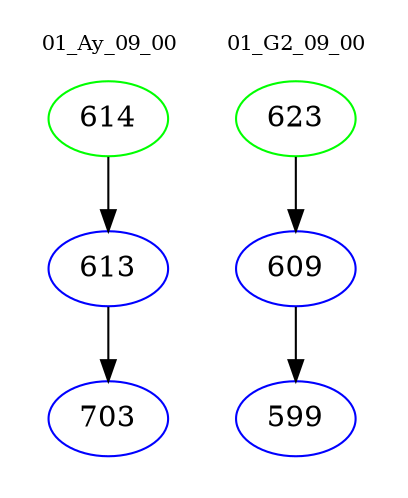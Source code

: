 digraph{
subgraph cluster_0 {
color = white
label = "01_Ay_09_00";
fontsize=10;
T0_614 [label="614", color="green"]
T0_614 -> T0_613 [color="black"]
T0_613 [label="613", color="blue"]
T0_613 -> T0_703 [color="black"]
T0_703 [label="703", color="blue"]
}
subgraph cluster_1 {
color = white
label = "01_G2_09_00";
fontsize=10;
T1_623 [label="623", color="green"]
T1_623 -> T1_609 [color="black"]
T1_609 [label="609", color="blue"]
T1_609 -> T1_599 [color="black"]
T1_599 [label="599", color="blue"]
}
}

